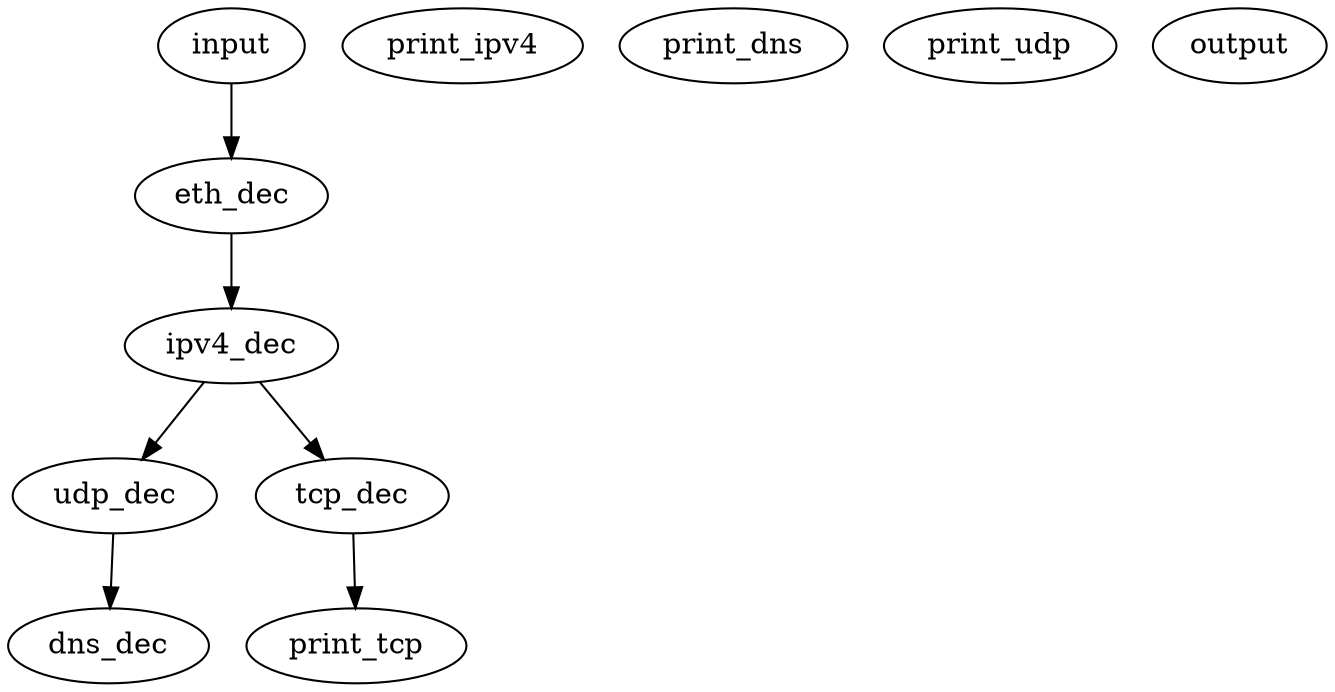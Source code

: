 digraph {
    input;
    print_ipv4 [type=print prefix=IPV4];
    print_dns [type=print prefix=DNS];
    print_udp [type=print prefix=UDP];
    print_tcp [type=print prefix=TCP all=0];
    output [type=output];

    input -> eth_dec;
    eth_dec -> ipv4_dec [ethertype=ipv4];
    ipv4_dec -> udp_dec [proto=udp];
    udp_dec -> dns_dec [port=53];
    ipv4_dec -> tcp_dec [proto=tcp];
    tcp_dec -> print_tcp;
    /*
    dns_dec -> print_dns;
    udp_dec -> print_udp [unmatched=1];
    */
}
